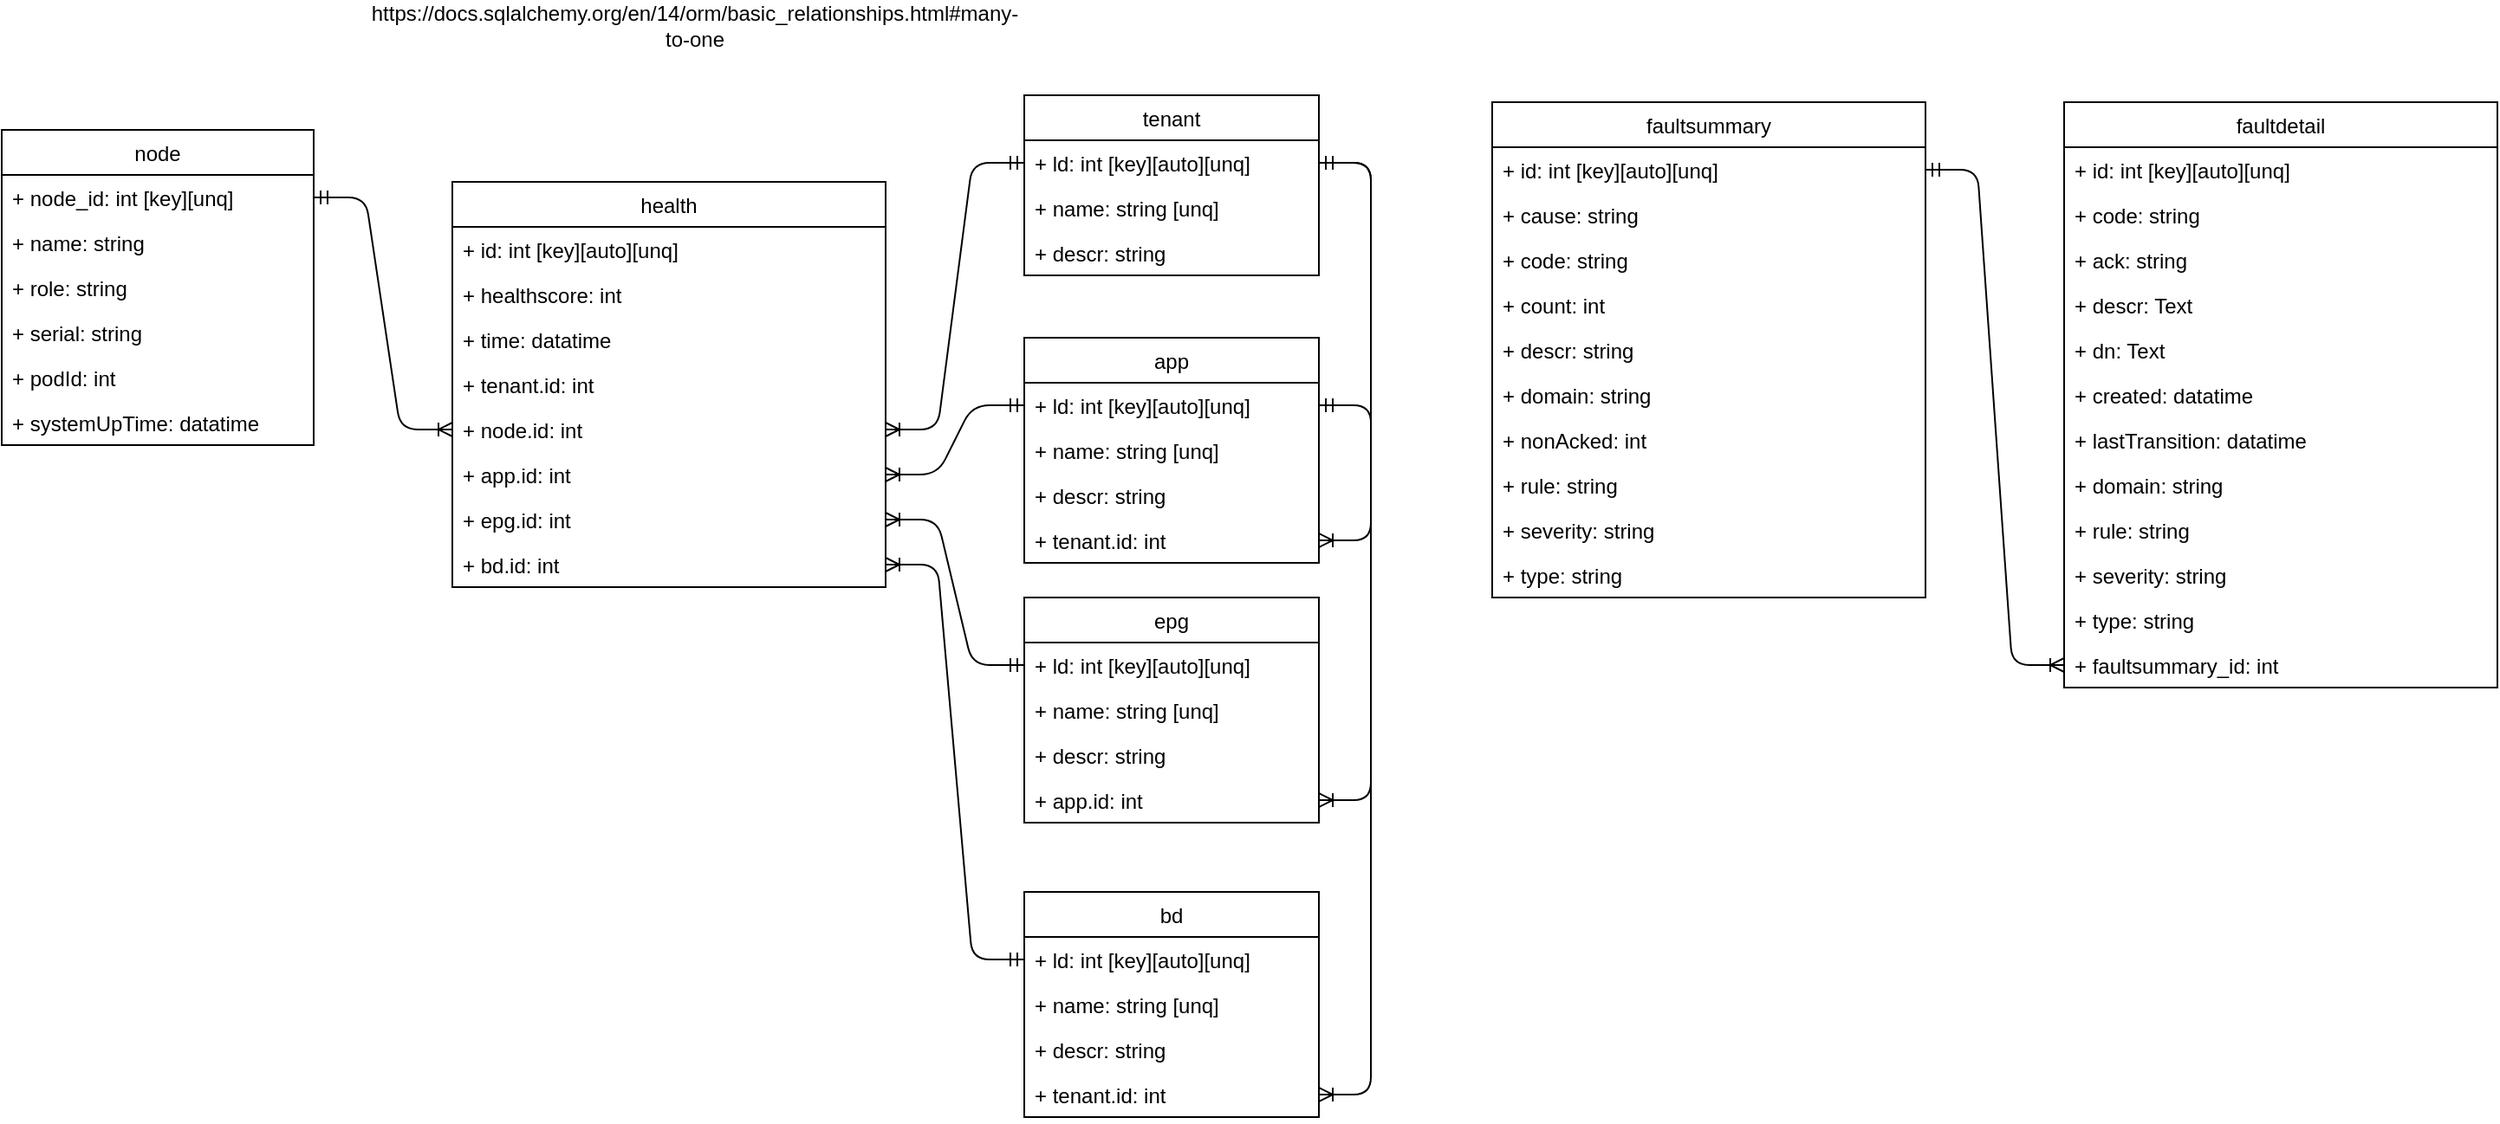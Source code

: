 <mxfile version="14.1.8" type="device" pages="2"><diagram id="C5RBs43oDa-KdzZeNtuy" name="Page-1"><mxGraphModel dx="868" dy="531" grid="1" gridSize="10" guides="1" tooltips="1" connect="1" arrows="1" fold="1" page="1" pageScale="1" pageWidth="827" pageHeight="1169" math="0" shadow="0"><root><mxCell id="WIyWlLk6GJQsqaUBKTNV-0"/><mxCell id="WIyWlLk6GJQsqaUBKTNV-1" parent="WIyWlLk6GJQsqaUBKTNV-0"/><mxCell id="ddPzQo8KcSWWM5uwBzxw-0" value="tenant" style="swimlane;fontStyle=0;childLayout=stackLayout;horizontal=1;startSize=26;fillColor=none;horizontalStack=0;resizeParent=1;resizeParentMax=0;resizeLast=0;collapsible=1;marginBottom=0;" parent="WIyWlLk6GJQsqaUBKTNV-1" vertex="1"><mxGeometry x="630" y="80" width="170" height="104" as="geometry"/></mxCell><mxCell id="ddPzQo8KcSWWM5uwBzxw-1" value="+ ld: int [key][auto][unq]" style="text;strokeColor=none;fillColor=none;align=left;verticalAlign=top;spacingLeft=4;spacingRight=4;overflow=hidden;rotatable=0;points=[[0,0.5],[1,0.5]];portConstraint=eastwest;" parent="ddPzQo8KcSWWM5uwBzxw-0" vertex="1"><mxGeometry y="26" width="170" height="26" as="geometry"/></mxCell><mxCell id="ddPzQo8KcSWWM5uwBzxw-2" value="+ name: string [unq]" style="text;strokeColor=none;fillColor=none;align=left;verticalAlign=top;spacingLeft=4;spacingRight=4;overflow=hidden;rotatable=0;points=[[0,0.5],[1,0.5]];portConstraint=eastwest;" parent="ddPzQo8KcSWWM5uwBzxw-0" vertex="1"><mxGeometry y="52" width="170" height="26" as="geometry"/></mxCell><mxCell id="ddPzQo8KcSWWM5uwBzxw-3" value="+ descr: string" style="text;strokeColor=none;fillColor=none;align=left;verticalAlign=top;spacingLeft=4;spacingRight=4;overflow=hidden;rotatable=0;points=[[0,0.5],[1,0.5]];portConstraint=eastwest;" parent="ddPzQo8KcSWWM5uwBzxw-0" vertex="1"><mxGeometry y="78" width="170" height="26" as="geometry"/></mxCell><mxCell id="F-f1zTko1xVjlr15sMWr-0" value="health" style="swimlane;fontStyle=0;childLayout=stackLayout;horizontal=1;startSize=26;fillColor=none;horizontalStack=0;resizeParent=1;resizeParentMax=0;resizeLast=0;collapsible=1;marginBottom=0;" parent="WIyWlLk6GJQsqaUBKTNV-1" vertex="1"><mxGeometry x="300" y="130" width="250" height="234" as="geometry"/></mxCell><mxCell id="F-f1zTko1xVjlr15sMWr-1" value="+ id: int [key][auto][unq]" style="text;strokeColor=none;fillColor=none;align=left;verticalAlign=top;spacingLeft=4;spacingRight=4;overflow=hidden;rotatable=0;points=[[0,0.5],[1,0.5]];portConstraint=eastwest;" parent="F-f1zTko1xVjlr15sMWr-0" vertex="1"><mxGeometry y="26" width="250" height="26" as="geometry"/></mxCell><mxCell id="F-f1zTko1xVjlr15sMWr-2" value="+ healthscore: int" style="text;strokeColor=none;fillColor=none;align=left;verticalAlign=top;spacingLeft=4;spacingRight=4;overflow=hidden;rotatable=0;points=[[0,0.5],[1,0.5]];portConstraint=eastwest;" parent="F-f1zTko1xVjlr15sMWr-0" vertex="1"><mxGeometry y="52" width="250" height="26" as="geometry"/></mxCell><mxCell id="F-f1zTko1xVjlr15sMWr-5" value="+ time: datatime" style="text;strokeColor=none;fillColor=none;align=left;verticalAlign=top;spacingLeft=4;spacingRight=4;overflow=hidden;rotatable=0;points=[[0,0.5],[1,0.5]];portConstraint=eastwest;" parent="F-f1zTko1xVjlr15sMWr-0" vertex="1"><mxGeometry y="78" width="250" height="26" as="geometry"/></mxCell><mxCell id="F-f1zTko1xVjlr15sMWr-4" value="+ tenant.id: int" style="text;strokeColor=none;fillColor=none;align=left;verticalAlign=top;spacingLeft=4;spacingRight=4;overflow=hidden;rotatable=0;points=[[0,0.5],[1,0.5]];portConstraint=eastwest;" parent="F-f1zTko1xVjlr15sMWr-0" vertex="1"><mxGeometry y="104" width="250" height="26" as="geometry"/></mxCell><mxCell id="F-f1zTko1xVjlr15sMWr-22" value="+ node.id: int" style="text;strokeColor=none;fillColor=none;align=left;verticalAlign=top;spacingLeft=4;spacingRight=4;overflow=hidden;rotatable=0;points=[[0,0.5],[1,0.5]];portConstraint=eastwest;" parent="F-f1zTko1xVjlr15sMWr-0" vertex="1"><mxGeometry y="130" width="250" height="26" as="geometry"/></mxCell><mxCell id="dQs2HiJpkfnPpJVC-9Py-6" value="+ app.id: int" style="text;strokeColor=none;fillColor=none;align=left;verticalAlign=top;spacingLeft=4;spacingRight=4;overflow=hidden;rotatable=0;points=[[0,0.5],[1,0.5]];portConstraint=eastwest;" parent="F-f1zTko1xVjlr15sMWr-0" vertex="1"><mxGeometry y="156" width="250" height="26" as="geometry"/></mxCell><mxCell id="dQs2HiJpkfnPpJVC-9Py-15" value="+ epg.id: int" style="text;strokeColor=none;fillColor=none;align=left;verticalAlign=top;spacingLeft=4;spacingRight=4;overflow=hidden;rotatable=0;points=[[0,0.5],[1,0.5]];portConstraint=eastwest;" parent="F-f1zTko1xVjlr15sMWr-0" vertex="1"><mxGeometry y="182" width="250" height="26" as="geometry"/></mxCell><mxCell id="dQs2HiJpkfnPpJVC-9Py-24" value="+ bd.id: int" style="text;strokeColor=none;fillColor=none;align=left;verticalAlign=top;spacingLeft=4;spacingRight=4;overflow=hidden;rotatable=0;points=[[0,0.5],[1,0.5]];portConstraint=eastwest;" parent="F-f1zTko1xVjlr15sMWr-0" vertex="1"><mxGeometry y="208" width="250" height="26" as="geometry"/></mxCell><mxCell id="F-f1zTko1xVjlr15sMWr-7" value="node" style="swimlane;fontStyle=0;childLayout=stackLayout;horizontal=1;startSize=26;fillColor=none;horizontalStack=0;resizeParent=1;resizeParentMax=0;resizeLast=0;collapsible=1;marginBottom=0;" parent="WIyWlLk6GJQsqaUBKTNV-1" vertex="1"><mxGeometry x="40" y="100" width="180" height="182" as="geometry"/></mxCell><mxCell id="F-f1zTko1xVjlr15sMWr-8" value="+ node_id: int [key][unq]" style="text;strokeColor=none;fillColor=none;align=left;verticalAlign=top;spacingLeft=4;spacingRight=4;overflow=hidden;rotatable=0;points=[[0,0.5],[1,0.5]];portConstraint=eastwest;" parent="F-f1zTko1xVjlr15sMWr-7" vertex="1"><mxGeometry y="26" width="180" height="26" as="geometry"/></mxCell><mxCell id="F-f1zTko1xVjlr15sMWr-9" value="+ name: string" style="text;strokeColor=none;fillColor=none;align=left;verticalAlign=top;spacingLeft=4;spacingRight=4;overflow=hidden;rotatable=0;points=[[0,0.5],[1,0.5]];portConstraint=eastwest;" parent="F-f1zTko1xVjlr15sMWr-7" vertex="1"><mxGeometry y="52" width="180" height="26" as="geometry"/></mxCell><mxCell id="F-f1zTko1xVjlr15sMWr-10" value="+ role: string" style="text;strokeColor=none;fillColor=none;align=left;verticalAlign=top;spacingLeft=4;spacingRight=4;overflow=hidden;rotatable=0;points=[[0,0.5],[1,0.5]];portConstraint=eastwest;" parent="F-f1zTko1xVjlr15sMWr-7" vertex="1"><mxGeometry y="78" width="180" height="26" as="geometry"/></mxCell><mxCell id="F-f1zTko1xVjlr15sMWr-13" value="+ serial: string" style="text;strokeColor=none;fillColor=none;align=left;verticalAlign=top;spacingLeft=4;spacingRight=4;overflow=hidden;rotatable=0;points=[[0,0.5],[1,0.5]];portConstraint=eastwest;" parent="F-f1zTko1xVjlr15sMWr-7" vertex="1"><mxGeometry y="104" width="180" height="26" as="geometry"/></mxCell><mxCell id="F-f1zTko1xVjlr15sMWr-16" value="+ podId: int" style="text;strokeColor=none;fillColor=none;align=left;verticalAlign=top;spacingLeft=4;spacingRight=4;overflow=hidden;rotatable=0;points=[[0,0.5],[1,0.5]];portConstraint=eastwest;" parent="F-f1zTko1xVjlr15sMWr-7" vertex="1"><mxGeometry y="130" width="180" height="26" as="geometry"/></mxCell><mxCell id="F-f1zTko1xVjlr15sMWr-14" value="+ systemUpTime: datatime" style="text;strokeColor=none;fillColor=none;align=left;verticalAlign=top;spacingLeft=4;spacingRight=4;overflow=hidden;rotatable=0;points=[[0,0.5],[1,0.5]];portConstraint=eastwest;" parent="F-f1zTko1xVjlr15sMWr-7" vertex="1"><mxGeometry y="156" width="180" height="26" as="geometry"/></mxCell><mxCell id="F-f1zTko1xVjlr15sMWr-19" value="" style="edgeStyle=entityRelationEdgeStyle;fontSize=12;html=1;endArrow=ERoneToMany;startArrow=ERmandOne;" parent="WIyWlLk6GJQsqaUBKTNV-1" source="F-f1zTko1xVjlr15sMWr-8" target="F-f1zTko1xVjlr15sMWr-22" edge="1"><mxGeometry width="100" height="100" relative="1" as="geometry"><mxPoint x="640" y="237.0" as="sourcePoint"/><mxPoint x="570" y="229" as="targetPoint"/></mxGeometry></mxCell><UserObject label="https://docs.sqlalchemy.org/en/14/orm/basic_relationships.html#many-to-one" link="https://docs.sqlalchemy.org/en/14/orm/basic_relationships.html#many-to-one" id="F-f1zTko1xVjlr15sMWr-21"><mxCell style="text;html=1;strokeColor=none;fillColor=none;align=center;verticalAlign=middle;whiteSpace=wrap;rounded=0;" parent="WIyWlLk6GJQsqaUBKTNV-1" vertex="1"><mxGeometry x="420" y="30" width="40" height="20" as="geometry"/></mxCell></UserObject><mxCell id="F-f1zTko1xVjlr15sMWr-23" value="" style="edgeStyle=entityRelationEdgeStyle;fontSize=12;html=1;endArrow=ERoneToMany;startArrow=ERmandOne;" parent="WIyWlLk6GJQsqaUBKTNV-1" source="ddPzQo8KcSWWM5uwBzxw-1" target="F-f1zTko1xVjlr15sMWr-22" edge="1"><mxGeometry width="100" height="100" relative="1" as="geometry"><mxPoint x="240.0" y="107.0" as="sourcePoint"/><mxPoint x="320" y="359" as="targetPoint"/></mxGeometry></mxCell><mxCell id="dQs2HiJpkfnPpJVC-9Py-0" value="app" style="swimlane;fontStyle=0;childLayout=stackLayout;horizontal=1;startSize=26;fillColor=none;horizontalStack=0;resizeParent=1;resizeParentMax=0;resizeLast=0;collapsible=1;marginBottom=0;" parent="WIyWlLk6GJQsqaUBKTNV-1" vertex="1"><mxGeometry x="630" y="220" width="170" height="130" as="geometry"/></mxCell><mxCell id="dQs2HiJpkfnPpJVC-9Py-1" value="+ ld: int [key][auto][unq]" style="text;strokeColor=none;fillColor=none;align=left;verticalAlign=top;spacingLeft=4;spacingRight=4;overflow=hidden;rotatable=0;points=[[0,0.5],[1,0.5]];portConstraint=eastwest;" parent="dQs2HiJpkfnPpJVC-9Py-0" vertex="1"><mxGeometry y="26" width="170" height="26" as="geometry"/></mxCell><mxCell id="dQs2HiJpkfnPpJVC-9Py-2" value="+ name: string [unq]" style="text;strokeColor=none;fillColor=none;align=left;verticalAlign=top;spacingLeft=4;spacingRight=4;overflow=hidden;rotatable=0;points=[[0,0.5],[1,0.5]];portConstraint=eastwest;" parent="dQs2HiJpkfnPpJVC-9Py-0" vertex="1"><mxGeometry y="52" width="170" height="26" as="geometry"/></mxCell><mxCell id="dQs2HiJpkfnPpJVC-9Py-3" value="+ descr: string" style="text;strokeColor=none;fillColor=none;align=left;verticalAlign=top;spacingLeft=4;spacingRight=4;overflow=hidden;rotatable=0;points=[[0,0.5],[1,0.5]];portConstraint=eastwest;" parent="dQs2HiJpkfnPpJVC-9Py-0" vertex="1"><mxGeometry y="78" width="170" height="26" as="geometry"/></mxCell><mxCell id="dQs2HiJpkfnPpJVC-9Py-4" value="+ tenant.id: int" style="text;strokeColor=none;fillColor=none;align=left;verticalAlign=top;spacingLeft=4;spacingRight=4;overflow=hidden;rotatable=0;points=[[0,0.5],[1,0.5]];portConstraint=eastwest;" parent="dQs2HiJpkfnPpJVC-9Py-0" vertex="1"><mxGeometry y="104" width="170" height="26" as="geometry"/></mxCell><mxCell id="dQs2HiJpkfnPpJVC-9Py-5" value="" style="edgeStyle=entityRelationEdgeStyle;fontSize=12;html=1;endArrow=ERoneToMany;startArrow=ERmandOne;" parent="WIyWlLk6GJQsqaUBKTNV-1" source="ddPzQo8KcSWWM5uwBzxw-1" target="dQs2HiJpkfnPpJVC-9Py-4" edge="1"><mxGeometry width="100" height="100" relative="1" as="geometry"><mxPoint x="640" y="149" as="sourcePoint"/><mxPoint x="560" y="283" as="targetPoint"/></mxGeometry></mxCell><mxCell id="dQs2HiJpkfnPpJVC-9Py-7" value="epg" style="swimlane;fontStyle=0;childLayout=stackLayout;horizontal=1;startSize=26;fillColor=none;horizontalStack=0;resizeParent=1;resizeParentMax=0;resizeLast=0;collapsible=1;marginBottom=0;" parent="WIyWlLk6GJQsqaUBKTNV-1" vertex="1"><mxGeometry x="630" y="370" width="170" height="130" as="geometry"/></mxCell><mxCell id="dQs2HiJpkfnPpJVC-9Py-8" value="+ ld: int [key][auto][unq]" style="text;strokeColor=none;fillColor=none;align=left;verticalAlign=top;spacingLeft=4;spacingRight=4;overflow=hidden;rotatable=0;points=[[0,0.5],[1,0.5]];portConstraint=eastwest;" parent="dQs2HiJpkfnPpJVC-9Py-7" vertex="1"><mxGeometry y="26" width="170" height="26" as="geometry"/></mxCell><mxCell id="dQs2HiJpkfnPpJVC-9Py-9" value="+ name: string [unq]" style="text;strokeColor=none;fillColor=none;align=left;verticalAlign=top;spacingLeft=4;spacingRight=4;overflow=hidden;rotatable=0;points=[[0,0.5],[1,0.5]];portConstraint=eastwest;" parent="dQs2HiJpkfnPpJVC-9Py-7" vertex="1"><mxGeometry y="52" width="170" height="26" as="geometry"/></mxCell><mxCell id="dQs2HiJpkfnPpJVC-9Py-10" value="+ descr: string" style="text;strokeColor=none;fillColor=none;align=left;verticalAlign=top;spacingLeft=4;spacingRight=4;overflow=hidden;rotatable=0;points=[[0,0.5],[1,0.5]];portConstraint=eastwest;" parent="dQs2HiJpkfnPpJVC-9Py-7" vertex="1"><mxGeometry y="78" width="170" height="26" as="geometry"/></mxCell><mxCell id="dQs2HiJpkfnPpJVC-9Py-11" value="+ app.id: int" style="text;strokeColor=none;fillColor=none;align=left;verticalAlign=top;spacingLeft=4;spacingRight=4;overflow=hidden;rotatable=0;points=[[0,0.5],[1,0.5]];portConstraint=eastwest;" parent="dQs2HiJpkfnPpJVC-9Py-7" vertex="1"><mxGeometry y="104" width="170" height="26" as="geometry"/></mxCell><mxCell id="dQs2HiJpkfnPpJVC-9Py-12" value="" style="edgeStyle=entityRelationEdgeStyle;fontSize=12;html=1;endArrow=ERoneToMany;startArrow=ERmandOne;" parent="WIyWlLk6GJQsqaUBKTNV-1" source="dQs2HiJpkfnPpJVC-9Py-1" target="dQs2HiJpkfnPpJVC-9Py-6" edge="1"><mxGeometry width="100" height="100" relative="1" as="geometry"><mxPoint x="640" y="149" as="sourcePoint"/><mxPoint x="560" y="283" as="targetPoint"/></mxGeometry></mxCell><mxCell id="dQs2HiJpkfnPpJVC-9Py-13" value="" style="edgeStyle=entityRelationEdgeStyle;fontSize=12;html=1;endArrow=ERoneToMany;startArrow=ERmandOne;" parent="WIyWlLk6GJQsqaUBKTNV-1" source="dQs2HiJpkfnPpJVC-9Py-1" target="dQs2HiJpkfnPpJVC-9Py-11" edge="1"><mxGeometry width="100" height="100" relative="1" as="geometry"><mxPoint x="650" y="159" as="sourcePoint"/><mxPoint x="570" y="293" as="targetPoint"/></mxGeometry></mxCell><mxCell id="dQs2HiJpkfnPpJVC-9Py-16" value="" style="edgeStyle=entityRelationEdgeStyle;fontSize=12;html=1;endArrow=ERoneToMany;startArrow=ERmandOne;" parent="WIyWlLk6GJQsqaUBKTNV-1" source="dQs2HiJpkfnPpJVC-9Py-8" target="dQs2HiJpkfnPpJVC-9Py-15" edge="1"><mxGeometry width="100" height="100" relative="1" as="geometry"><mxPoint x="640" y="339" as="sourcePoint"/><mxPoint x="560" y="309" as="targetPoint"/></mxGeometry></mxCell><mxCell id="dQs2HiJpkfnPpJVC-9Py-17" value="bd" style="swimlane;fontStyle=0;childLayout=stackLayout;horizontal=1;startSize=26;fillColor=none;horizontalStack=0;resizeParent=1;resizeParentMax=0;resizeLast=0;collapsible=1;marginBottom=0;" parent="WIyWlLk6GJQsqaUBKTNV-1" vertex="1"><mxGeometry x="630" y="540" width="170" height="130" as="geometry"/></mxCell><mxCell id="dQs2HiJpkfnPpJVC-9Py-18" value="+ ld: int [key][auto][unq]" style="text;strokeColor=none;fillColor=none;align=left;verticalAlign=top;spacingLeft=4;spacingRight=4;overflow=hidden;rotatable=0;points=[[0,0.5],[1,0.5]];portConstraint=eastwest;" parent="dQs2HiJpkfnPpJVC-9Py-17" vertex="1"><mxGeometry y="26" width="170" height="26" as="geometry"/></mxCell><mxCell id="dQs2HiJpkfnPpJVC-9Py-19" value="+ name: string [unq]" style="text;strokeColor=none;fillColor=none;align=left;verticalAlign=top;spacingLeft=4;spacingRight=4;overflow=hidden;rotatable=0;points=[[0,0.5],[1,0.5]];portConstraint=eastwest;" parent="dQs2HiJpkfnPpJVC-9Py-17" vertex="1"><mxGeometry y="52" width="170" height="26" as="geometry"/></mxCell><mxCell id="dQs2HiJpkfnPpJVC-9Py-20" value="+ descr: string" style="text;strokeColor=none;fillColor=none;align=left;verticalAlign=top;spacingLeft=4;spacingRight=4;overflow=hidden;rotatable=0;points=[[0,0.5],[1,0.5]];portConstraint=eastwest;" parent="dQs2HiJpkfnPpJVC-9Py-17" vertex="1"><mxGeometry y="78" width="170" height="26" as="geometry"/></mxCell><mxCell id="dQs2HiJpkfnPpJVC-9Py-26" value="+ tenant.id: int" style="text;strokeColor=none;fillColor=none;align=left;verticalAlign=top;spacingLeft=4;spacingRight=4;overflow=hidden;rotatable=0;points=[[0,0.5],[1,0.5]];portConstraint=eastwest;" parent="dQs2HiJpkfnPpJVC-9Py-17" vertex="1"><mxGeometry y="104" width="170" height="26" as="geometry"/></mxCell><mxCell id="dQs2HiJpkfnPpJVC-9Py-25" value="" style="edgeStyle=entityRelationEdgeStyle;fontSize=12;html=1;endArrow=ERoneToMany;startArrow=ERmandOne;" parent="WIyWlLk6GJQsqaUBKTNV-1" source="dQs2HiJpkfnPpJVC-9Py-18" target="dQs2HiJpkfnPpJVC-9Py-24" edge="1"><mxGeometry width="100" height="100" relative="1" as="geometry"><mxPoint x="640" y="419" as="sourcePoint"/><mxPoint x="560" y="335" as="targetPoint"/></mxGeometry></mxCell><mxCell id="dQs2HiJpkfnPpJVC-9Py-27" value="" style="edgeStyle=entityRelationEdgeStyle;fontSize=12;html=1;endArrow=ERoneToMany;startArrow=ERmandOne;" parent="WIyWlLk6GJQsqaUBKTNV-1" source="ddPzQo8KcSWWM5uwBzxw-1" target="dQs2HiJpkfnPpJVC-9Py-26" edge="1"><mxGeometry width="100" height="100" relative="1" as="geometry"><mxPoint x="810" y="149" as="sourcePoint"/><mxPoint x="810" y="347" as="targetPoint"/></mxGeometry></mxCell><mxCell id="YKez30mUnWBPjzIg440O-0" value="faultsummary" style="swimlane;fontStyle=0;childLayout=stackLayout;horizontal=1;startSize=26;fillColor=none;horizontalStack=0;resizeParent=1;resizeParentMax=0;resizeLast=0;collapsible=1;marginBottom=0;" parent="WIyWlLk6GJQsqaUBKTNV-1" vertex="1"><mxGeometry x="900" y="84" width="250" height="286" as="geometry"/></mxCell><mxCell id="YKez30mUnWBPjzIg440O-1" value="+ id: int [key][auto][unq]" style="text;strokeColor=none;fillColor=none;align=left;verticalAlign=top;spacingLeft=4;spacingRight=4;overflow=hidden;rotatable=0;points=[[0,0.5],[1,0.5]];portConstraint=eastwest;" parent="YKez30mUnWBPjzIg440O-0" vertex="1"><mxGeometry y="26" width="250" height="26" as="geometry"/></mxCell><mxCell id="YKez30mUnWBPjzIg440O-6" value="+ cause: string" style="text;strokeColor=none;fillColor=none;align=left;verticalAlign=top;spacingLeft=4;spacingRight=4;overflow=hidden;rotatable=0;points=[[0,0.5],[1,0.5]];portConstraint=eastwest;" parent="YKez30mUnWBPjzIg440O-0" vertex="1"><mxGeometry y="52" width="250" height="26" as="geometry"/></mxCell><mxCell id="YKez30mUnWBPjzIg440O-9" value="+ code: string" style="text;strokeColor=none;fillColor=none;align=left;verticalAlign=top;spacingLeft=4;spacingRight=4;overflow=hidden;rotatable=0;points=[[0,0.5],[1,0.5]];portConstraint=eastwest;" parent="YKez30mUnWBPjzIg440O-0" vertex="1"><mxGeometry y="78" width="250" height="26" as="geometry"/></mxCell><mxCell id="YKez30mUnWBPjzIg440O-10" value="+ count: int" style="text;strokeColor=none;fillColor=none;align=left;verticalAlign=top;spacingLeft=4;spacingRight=4;overflow=hidden;rotatable=0;points=[[0,0.5],[1,0.5]];portConstraint=eastwest;" parent="YKez30mUnWBPjzIg440O-0" vertex="1"><mxGeometry y="104" width="250" height="26" as="geometry"/></mxCell><mxCell id="YKez30mUnWBPjzIg440O-11" value="+ descr: string" style="text;strokeColor=none;fillColor=none;align=left;verticalAlign=top;spacingLeft=4;spacingRight=4;overflow=hidden;rotatable=0;points=[[0,0.5],[1,0.5]];portConstraint=eastwest;" parent="YKez30mUnWBPjzIg440O-0" vertex="1"><mxGeometry y="130" width="250" height="26" as="geometry"/></mxCell><mxCell id="YKez30mUnWBPjzIg440O-12" value="+ domain: string" style="text;strokeColor=none;fillColor=none;align=left;verticalAlign=top;spacingLeft=4;spacingRight=4;overflow=hidden;rotatable=0;points=[[0,0.5],[1,0.5]];portConstraint=eastwest;" parent="YKez30mUnWBPjzIg440O-0" vertex="1"><mxGeometry y="156" width="250" height="26" as="geometry"/></mxCell><mxCell id="YKez30mUnWBPjzIg440O-13" value="+ nonAcked: int" style="text;strokeColor=none;fillColor=none;align=left;verticalAlign=top;spacingLeft=4;spacingRight=4;overflow=hidden;rotatable=0;points=[[0,0.5],[1,0.5]];portConstraint=eastwest;" parent="YKez30mUnWBPjzIg440O-0" vertex="1"><mxGeometry y="182" width="250" height="26" as="geometry"/></mxCell><mxCell id="YKez30mUnWBPjzIg440O-14" value="+ rule: string" style="text;strokeColor=none;fillColor=none;align=left;verticalAlign=top;spacingLeft=4;spacingRight=4;overflow=hidden;rotatable=0;points=[[0,0.5],[1,0.5]];portConstraint=eastwest;" parent="YKez30mUnWBPjzIg440O-0" vertex="1"><mxGeometry y="208" width="250" height="26" as="geometry"/></mxCell><mxCell id="YKez30mUnWBPjzIg440O-15" value="+ severity: string" style="text;strokeColor=none;fillColor=none;align=left;verticalAlign=top;spacingLeft=4;spacingRight=4;overflow=hidden;rotatable=0;points=[[0,0.5],[1,0.5]];portConstraint=eastwest;" parent="YKez30mUnWBPjzIg440O-0" vertex="1"><mxGeometry y="234" width="250" height="26" as="geometry"/></mxCell><mxCell id="YKez30mUnWBPjzIg440O-16" value="+ type: string" style="text;strokeColor=none;fillColor=none;align=left;verticalAlign=top;spacingLeft=4;spacingRight=4;overflow=hidden;rotatable=0;points=[[0,0.5],[1,0.5]];portConstraint=eastwest;" parent="YKez30mUnWBPjzIg440O-0" vertex="1"><mxGeometry y="260" width="250" height="26" as="geometry"/></mxCell><mxCell id="iL9oN4PCylC-Kui9lsKx-0" value="faultdetail" style="swimlane;fontStyle=0;childLayout=stackLayout;horizontal=1;startSize=26;fillColor=none;horizontalStack=0;resizeParent=1;resizeParentMax=0;resizeLast=0;collapsible=1;marginBottom=0;" parent="WIyWlLk6GJQsqaUBKTNV-1" vertex="1"><mxGeometry x="1230" y="84" width="250" height="338" as="geometry"/></mxCell><mxCell id="b_tvxKT_9UY3LaEaqtSX-0" value="+ id: int [key][auto][unq]" style="text;strokeColor=none;fillColor=none;align=left;verticalAlign=top;spacingLeft=4;spacingRight=4;overflow=hidden;rotatable=0;points=[[0,0.5],[1,0.5]];portConstraint=eastwest;" vertex="1" parent="iL9oN4PCylC-Kui9lsKx-0"><mxGeometry y="26" width="250" height="26" as="geometry"/></mxCell><mxCell id="iL9oN4PCylC-Kui9lsKx-1" value="+ code: string" style="text;strokeColor=none;fillColor=none;align=left;verticalAlign=top;spacingLeft=4;spacingRight=4;overflow=hidden;rotatable=0;points=[[0,0.5],[1,0.5]];portConstraint=eastwest;" parent="iL9oN4PCylC-Kui9lsKx-0" vertex="1"><mxGeometry y="52" width="250" height="26" as="geometry"/></mxCell><mxCell id="iL9oN4PCylC-Kui9lsKx-2" value="+ ack: string" style="text;strokeColor=none;fillColor=none;align=left;verticalAlign=top;spacingLeft=4;spacingRight=4;overflow=hidden;rotatable=0;points=[[0,0.5],[1,0.5]];portConstraint=eastwest;" parent="iL9oN4PCylC-Kui9lsKx-0" vertex="1"><mxGeometry y="78" width="250" height="26" as="geometry"/></mxCell><mxCell id="iL9oN4PCylC-Kui9lsKx-5" value="+ descr: Text" style="text;strokeColor=none;fillColor=none;align=left;verticalAlign=top;spacingLeft=4;spacingRight=4;overflow=hidden;rotatable=0;points=[[0,0.5],[1,0.5]];portConstraint=eastwest;" parent="iL9oN4PCylC-Kui9lsKx-0" vertex="1"><mxGeometry y="104" width="250" height="26" as="geometry"/></mxCell><mxCell id="b_tvxKT_9UY3LaEaqtSX-1" value="+ dn: Text" style="text;strokeColor=none;fillColor=none;align=left;verticalAlign=top;spacingLeft=4;spacingRight=4;overflow=hidden;rotatable=0;points=[[0,0.5],[1,0.5]];portConstraint=eastwest;" vertex="1" parent="iL9oN4PCylC-Kui9lsKx-0"><mxGeometry y="130" width="250" height="26" as="geometry"/></mxCell><mxCell id="iL9oN4PCylC-Kui9lsKx-12" value="+ created: datatime" style="text;strokeColor=none;fillColor=none;align=left;verticalAlign=top;spacingLeft=4;spacingRight=4;overflow=hidden;rotatable=0;points=[[0,0.5],[1,0.5]];portConstraint=eastwest;" parent="iL9oN4PCylC-Kui9lsKx-0" vertex="1"><mxGeometry y="156" width="250" height="26" as="geometry"/></mxCell><mxCell id="iL9oN4PCylC-Kui9lsKx-13" value="+ lastTransition: datatime" style="text;strokeColor=none;fillColor=none;align=left;verticalAlign=top;spacingLeft=4;spacingRight=4;overflow=hidden;rotatable=0;points=[[0,0.5],[1,0.5]];portConstraint=eastwest;" parent="iL9oN4PCylC-Kui9lsKx-0" vertex="1"><mxGeometry y="182" width="250" height="26" as="geometry"/></mxCell><mxCell id="iL9oN4PCylC-Kui9lsKx-6" value="+ domain: string" style="text;strokeColor=none;fillColor=none;align=left;verticalAlign=top;spacingLeft=4;spacingRight=4;overflow=hidden;rotatable=0;points=[[0,0.5],[1,0.5]];portConstraint=eastwest;" parent="iL9oN4PCylC-Kui9lsKx-0" vertex="1"><mxGeometry y="208" width="250" height="26" as="geometry"/></mxCell><mxCell id="iL9oN4PCylC-Kui9lsKx-8" value="+ rule: string" style="text;strokeColor=none;fillColor=none;align=left;verticalAlign=top;spacingLeft=4;spacingRight=4;overflow=hidden;rotatable=0;points=[[0,0.5],[1,0.5]];portConstraint=eastwest;" parent="iL9oN4PCylC-Kui9lsKx-0" vertex="1"><mxGeometry y="234" width="250" height="26" as="geometry"/></mxCell><mxCell id="iL9oN4PCylC-Kui9lsKx-9" value="+ severity: string" style="text;strokeColor=none;fillColor=none;align=left;verticalAlign=top;spacingLeft=4;spacingRight=4;overflow=hidden;rotatable=0;points=[[0,0.5],[1,0.5]];portConstraint=eastwest;" parent="iL9oN4PCylC-Kui9lsKx-0" vertex="1"><mxGeometry y="260" width="250" height="26" as="geometry"/></mxCell><mxCell id="iL9oN4PCylC-Kui9lsKx-10" value="+ type: string" style="text;strokeColor=none;fillColor=none;align=left;verticalAlign=top;spacingLeft=4;spacingRight=4;overflow=hidden;rotatable=0;points=[[0,0.5],[1,0.5]];portConstraint=eastwest;" parent="iL9oN4PCylC-Kui9lsKx-0" vertex="1"><mxGeometry y="286" width="250" height="26" as="geometry"/></mxCell><mxCell id="b_tvxKT_9UY3LaEaqtSX-2" value="+ faultsummary_id: int" style="text;strokeColor=none;fillColor=none;align=left;verticalAlign=top;spacingLeft=4;spacingRight=4;overflow=hidden;rotatable=0;points=[[0,0.5],[1,0.5]];portConstraint=eastwest;" vertex="1" parent="iL9oN4PCylC-Kui9lsKx-0"><mxGeometry y="312" width="250" height="26" as="geometry"/></mxCell><mxCell id="iL9oN4PCylC-Kui9lsKx-15" value="" style="edgeStyle=entityRelationEdgeStyle;fontSize=12;html=1;endArrow=ERoneToMany;startArrow=ERmandOne;entryX=0;entryY=0.5;entryDx=0;entryDy=0;exitX=1;exitY=0.5;exitDx=0;exitDy=0;" parent="WIyWlLk6GJQsqaUBKTNV-1" source="YKez30mUnWBPjzIg440O-1" target="b_tvxKT_9UY3LaEaqtSX-2" edge="1"><mxGeometry width="100" height="100" relative="1" as="geometry"><mxPoint x="1190" y="140" as="sourcePoint"/><mxPoint x="560" y="283" as="targetPoint"/></mxGeometry></mxCell></root></mxGraphModel></diagram><diagram id="mFvke2iooPdrAKomNbjx" name="Strona-2"><mxGraphModel dx="1422" dy="811" grid="1" gridSize="10" guides="1" tooltips="1" connect="1" arrows="1" fold="1" page="1" pageScale="1" pageWidth="827" pageHeight="1169" math="0" shadow="0"><root><mxCell id="MEU5Pm1MEcLmOFpffqCO-0"/><mxCell id="MEU5Pm1MEcLmOFpffqCO-1" parent="MEU5Pm1MEcLmOFpffqCO-0"/></root></mxGraphModel></diagram></mxfile>